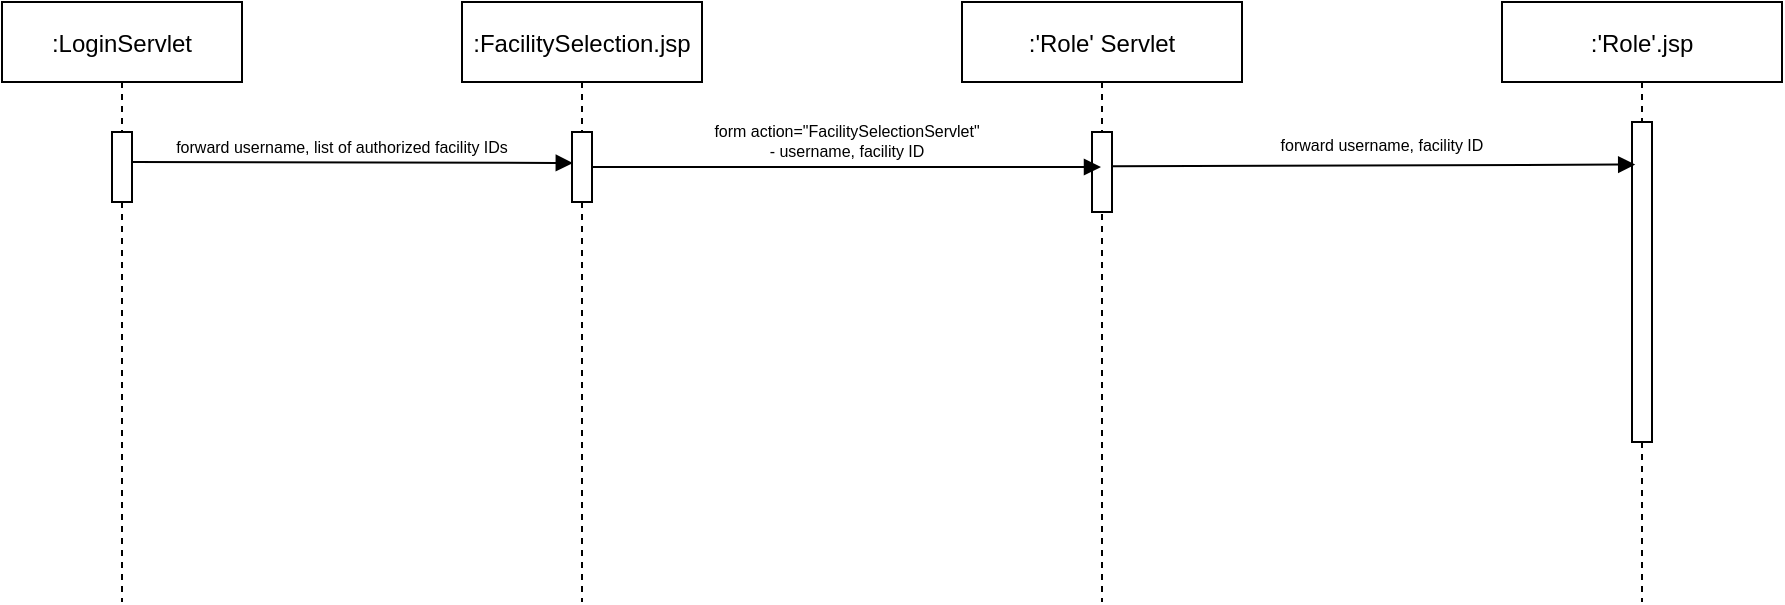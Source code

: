 <mxfile version="18.2.0" type="github">
  <diagram id="kgpKYQtTHZ0yAKxKKP6v" name="Page-1">
    <mxGraphModel dx="1407" dy="309" grid="1" gridSize="10" guides="1" tooltips="1" connect="1" arrows="1" fold="1" page="1" pageScale="1" pageWidth="850" pageHeight="1100" math="0" shadow="0">
      <root>
        <mxCell id="0" />
        <mxCell id="1" parent="0" />
        <mxCell id="3nuBFxr9cyL0pnOWT2aG-1" value=":FacilitySelection.jsp" style="shape=umlLifeline;perimeter=lifelinePerimeter;container=1;collapsible=0;recursiveResize=0;rounded=0;shadow=0;strokeWidth=1;" parent="1" vertex="1">
          <mxGeometry x="80" y="80" width="120" height="300" as="geometry" />
        </mxCell>
        <mxCell id="3nuBFxr9cyL0pnOWT2aG-2" value="" style="points=[];perimeter=orthogonalPerimeter;rounded=0;shadow=0;strokeWidth=1;" parent="3nuBFxr9cyL0pnOWT2aG-1" vertex="1">
          <mxGeometry x="55" y="65" width="10" height="35" as="geometry" />
        </mxCell>
        <mxCell id="3nuBFxr9cyL0pnOWT2aG-5" value=":&#39;Role&#39; Servlet" style="shape=umlLifeline;perimeter=lifelinePerimeter;container=1;collapsible=0;recursiveResize=0;rounded=0;shadow=0;strokeWidth=1;" parent="1" vertex="1">
          <mxGeometry x="330" y="80" width="140" height="300" as="geometry" />
        </mxCell>
        <mxCell id="3nuBFxr9cyL0pnOWT2aG-6" value="" style="points=[];perimeter=orthogonalPerimeter;rounded=0;shadow=0;strokeWidth=1;" parent="3nuBFxr9cyL0pnOWT2aG-5" vertex="1">
          <mxGeometry x="65" y="65" width="10" height="40" as="geometry" />
        </mxCell>
        <mxCell id="3nuBFxr9cyL0pnOWT2aG-8" value="form action=&quot;FacilitySelectionServlet&quot; &#xa;- username, facility ID" style="verticalAlign=bottom;endArrow=block;shadow=0;strokeWidth=1;fontSize=8;" parent="1" source="3nuBFxr9cyL0pnOWT2aG-2" target="3nuBFxr9cyL0pnOWT2aG-5" edge="1">
          <mxGeometry relative="1" as="geometry">
            <mxPoint x="275" y="160" as="sourcePoint" />
          </mxGeometry>
        </mxCell>
        <mxCell id="nqSBcZyy9lZg2qwpTynM-3" value=":LoginServlet" style="shape=umlLifeline;perimeter=lifelinePerimeter;container=1;collapsible=0;recursiveResize=0;rounded=0;shadow=0;strokeWidth=1;" parent="1" vertex="1">
          <mxGeometry x="-150" y="80" width="120" height="300" as="geometry" />
        </mxCell>
        <mxCell id="nqSBcZyy9lZg2qwpTynM-4" value="" style="points=[];perimeter=orthogonalPerimeter;rounded=0;shadow=0;strokeWidth=1;" parent="nqSBcZyy9lZg2qwpTynM-3" vertex="1">
          <mxGeometry x="55" y="65" width="10" height="35" as="geometry" />
        </mxCell>
        <mxCell id="nqSBcZyy9lZg2qwpTynM-5" value="forward username, list of authorized facility IDs" style="verticalAlign=bottom;endArrow=block;entryX=0.04;entryY=0.443;shadow=0;strokeWidth=1;fontSize=8;entryDx=0;entryDy=0;entryPerimeter=0;exitX=1;exitY=0.429;exitDx=0;exitDy=0;exitPerimeter=0;" parent="1" source="nqSBcZyy9lZg2qwpTynM-4" target="3nuBFxr9cyL0pnOWT2aG-2" edge="1">
          <mxGeometry x="-0.047" relative="1" as="geometry">
            <mxPoint x="-85" y="170.0" as="sourcePoint" />
            <mxPoint x="135" y="170.0" as="targetPoint" />
            <mxPoint as="offset" />
          </mxGeometry>
        </mxCell>
        <mxCell id="3E_2wf93eygL7nWRhB4J-1" value=":&#39;Role&#39;.jsp" style="shape=umlLifeline;perimeter=lifelinePerimeter;container=1;collapsible=0;recursiveResize=0;rounded=0;shadow=0;strokeWidth=1;" parent="1" vertex="1">
          <mxGeometry x="600" y="80" width="140" height="300" as="geometry" />
        </mxCell>
        <mxCell id="3E_2wf93eygL7nWRhB4J-2" value="" style="points=[];perimeter=orthogonalPerimeter;rounded=0;shadow=0;strokeWidth=1;" parent="3E_2wf93eygL7nWRhB4J-1" vertex="1">
          <mxGeometry x="65" y="60" width="10" height="160" as="geometry" />
        </mxCell>
        <mxCell id="3E_2wf93eygL7nWRhB4J-4" value="forward username, facility ID" style="verticalAlign=bottom;endArrow=block;shadow=0;strokeWidth=1;fontSize=8;entryX=0.16;entryY=0.133;entryDx=0;entryDy=0;entryPerimeter=0;" parent="3E_2wf93eygL7nWRhB4J-1" target="3E_2wf93eygL7nWRhB4J-2" edge="1">
          <mxGeometry x="0.032" y="2" relative="1" as="geometry">
            <mxPoint x="-195" y="82.16" as="sourcePoint" />
            <mxPoint x="59.5" y="82.16" as="targetPoint" />
            <mxPoint as="offset" />
          </mxGeometry>
        </mxCell>
      </root>
    </mxGraphModel>
  </diagram>
</mxfile>
